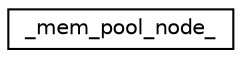 digraph "Graphical Class Hierarchy"
{
  edge [fontname="Helvetica",fontsize="10",labelfontname="Helvetica",labelfontsize="10"];
  node [fontname="Helvetica",fontsize="10",shape=record];
  rankdir="LR";
  Node1 [label="_mem_pool_node_",height=0.2,width=0.4,color="black", fillcolor="white", style="filled",URL="$struct__mem__pool__node__.html"];
}
